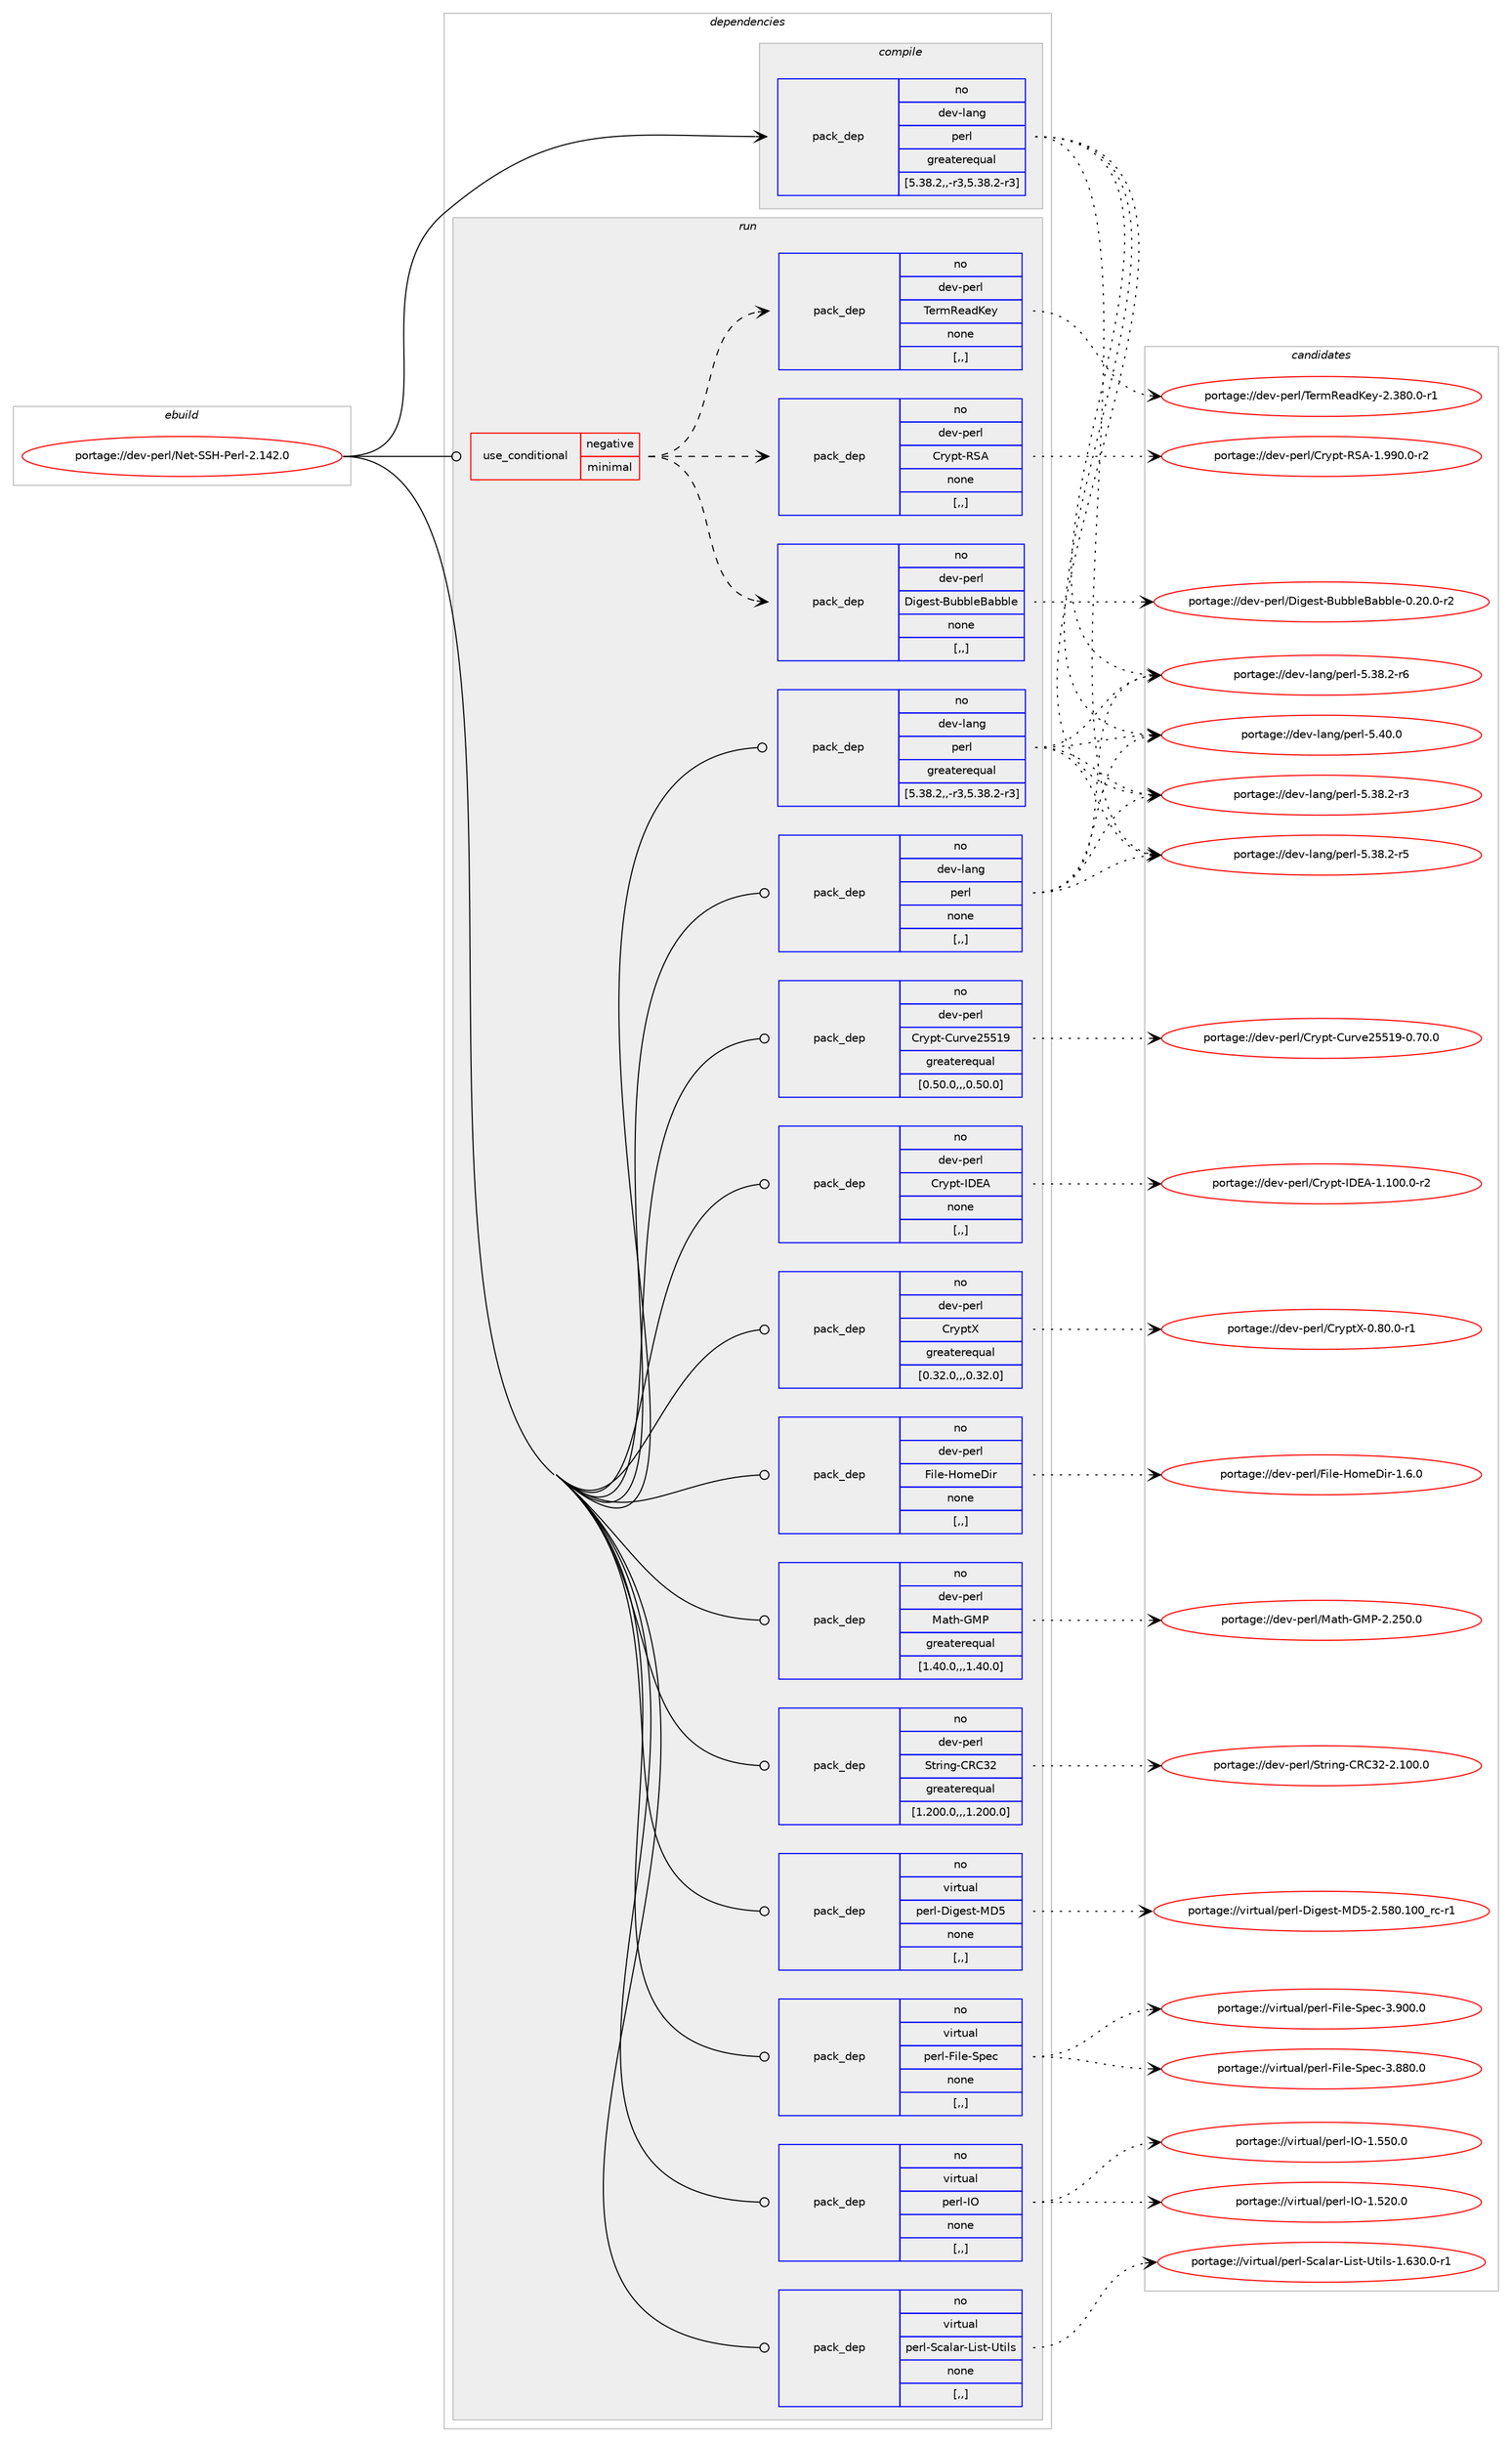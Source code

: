 digraph prolog {

# *************
# Graph options
# *************

newrank=true;
concentrate=true;
compound=true;
graph [rankdir=LR,fontname=Helvetica,fontsize=10,ranksep=1.5];#, ranksep=2.5, nodesep=0.2];
edge  [arrowhead=vee];
node  [fontname=Helvetica,fontsize=10];

# **********
# The ebuild
# **********

subgraph cluster_leftcol {
color=gray;
rank=same;
label=<<i>ebuild</i>>;
id [label="portage://dev-perl/Net-SSH-Perl-2.142.0", color=red, width=4, href="../dev-perl/Net-SSH-Perl-2.142.0.svg"];
}

# ****************
# The dependencies
# ****************

subgraph cluster_midcol {
color=gray;
label=<<i>dependencies</i>>;
subgraph cluster_compile {
fillcolor="#eeeeee";
style=filled;
label=<<i>compile</i>>;
subgraph pack100758 {
dependency130999 [label=<<TABLE BORDER="0" CELLBORDER="1" CELLSPACING="0" CELLPADDING="4" WIDTH="220"><TR><TD ROWSPAN="6" CELLPADDING="30">pack_dep</TD></TR><TR><TD WIDTH="110">no</TD></TR><TR><TD>dev-lang</TD></TR><TR><TD>perl</TD></TR><TR><TD>greaterequal</TD></TR><TR><TD>[5.38.2,,-r3,5.38.2-r3]</TD></TR></TABLE>>, shape=none, color=blue];
}
id:e -> dependency130999:w [weight=20,style="solid",arrowhead="vee"];
}
subgraph cluster_compileandrun {
fillcolor="#eeeeee";
style=filled;
label=<<i>compile and run</i>>;
}
subgraph cluster_run {
fillcolor="#eeeeee";
style=filled;
label=<<i>run</i>>;
subgraph cond29065 {
dependency131000 [label=<<TABLE BORDER="0" CELLBORDER="1" CELLSPACING="0" CELLPADDING="4"><TR><TD ROWSPAN="3" CELLPADDING="10">use_conditional</TD></TR><TR><TD>negative</TD></TR><TR><TD>minimal</TD></TR></TABLE>>, shape=none, color=red];
subgraph pack100759 {
dependency131001 [label=<<TABLE BORDER="0" CELLBORDER="1" CELLSPACING="0" CELLPADDING="4" WIDTH="220"><TR><TD ROWSPAN="6" CELLPADDING="30">pack_dep</TD></TR><TR><TD WIDTH="110">no</TD></TR><TR><TD>dev-perl</TD></TR><TR><TD>Digest-BubbleBabble</TD></TR><TR><TD>none</TD></TR><TR><TD>[,,]</TD></TR></TABLE>>, shape=none, color=blue];
}
dependency131000:e -> dependency131001:w [weight=20,style="dashed",arrowhead="vee"];
subgraph pack100760 {
dependency131002 [label=<<TABLE BORDER="0" CELLBORDER="1" CELLSPACING="0" CELLPADDING="4" WIDTH="220"><TR><TD ROWSPAN="6" CELLPADDING="30">pack_dep</TD></TR><TR><TD WIDTH="110">no</TD></TR><TR><TD>dev-perl</TD></TR><TR><TD>Crypt-RSA</TD></TR><TR><TD>none</TD></TR><TR><TD>[,,]</TD></TR></TABLE>>, shape=none, color=blue];
}
dependency131000:e -> dependency131002:w [weight=20,style="dashed",arrowhead="vee"];
subgraph pack100761 {
dependency131003 [label=<<TABLE BORDER="0" CELLBORDER="1" CELLSPACING="0" CELLPADDING="4" WIDTH="220"><TR><TD ROWSPAN="6" CELLPADDING="30">pack_dep</TD></TR><TR><TD WIDTH="110">no</TD></TR><TR><TD>dev-perl</TD></TR><TR><TD>TermReadKey</TD></TR><TR><TD>none</TD></TR><TR><TD>[,,]</TD></TR></TABLE>>, shape=none, color=blue];
}
dependency131000:e -> dependency131003:w [weight=20,style="dashed",arrowhead="vee"];
}
id:e -> dependency131000:w [weight=20,style="solid",arrowhead="odot"];
subgraph pack100762 {
dependency131004 [label=<<TABLE BORDER="0" CELLBORDER="1" CELLSPACING="0" CELLPADDING="4" WIDTH="220"><TR><TD ROWSPAN="6" CELLPADDING="30">pack_dep</TD></TR><TR><TD WIDTH="110">no</TD></TR><TR><TD>dev-lang</TD></TR><TR><TD>perl</TD></TR><TR><TD>greaterequal</TD></TR><TR><TD>[5.38.2,,-r3,5.38.2-r3]</TD></TR></TABLE>>, shape=none, color=blue];
}
id:e -> dependency131004:w [weight=20,style="solid",arrowhead="odot"];
subgraph pack100763 {
dependency131005 [label=<<TABLE BORDER="0" CELLBORDER="1" CELLSPACING="0" CELLPADDING="4" WIDTH="220"><TR><TD ROWSPAN="6" CELLPADDING="30">pack_dep</TD></TR><TR><TD WIDTH="110">no</TD></TR><TR><TD>dev-lang</TD></TR><TR><TD>perl</TD></TR><TR><TD>none</TD></TR><TR><TD>[,,]</TD></TR></TABLE>>, shape=none, color=blue];
}
id:e -> dependency131005:w [weight=20,style="solid",arrowhead="odot"];
subgraph pack100764 {
dependency131006 [label=<<TABLE BORDER="0" CELLBORDER="1" CELLSPACING="0" CELLPADDING="4" WIDTH="220"><TR><TD ROWSPAN="6" CELLPADDING="30">pack_dep</TD></TR><TR><TD WIDTH="110">no</TD></TR><TR><TD>dev-perl</TD></TR><TR><TD>Crypt-Curve25519</TD></TR><TR><TD>greaterequal</TD></TR><TR><TD>[0.50.0,,,0.50.0]</TD></TR></TABLE>>, shape=none, color=blue];
}
id:e -> dependency131006:w [weight=20,style="solid",arrowhead="odot"];
subgraph pack100765 {
dependency131007 [label=<<TABLE BORDER="0" CELLBORDER="1" CELLSPACING="0" CELLPADDING="4" WIDTH="220"><TR><TD ROWSPAN="6" CELLPADDING="30">pack_dep</TD></TR><TR><TD WIDTH="110">no</TD></TR><TR><TD>dev-perl</TD></TR><TR><TD>Crypt-IDEA</TD></TR><TR><TD>none</TD></TR><TR><TD>[,,]</TD></TR></TABLE>>, shape=none, color=blue];
}
id:e -> dependency131007:w [weight=20,style="solid",arrowhead="odot"];
subgraph pack100766 {
dependency131008 [label=<<TABLE BORDER="0" CELLBORDER="1" CELLSPACING="0" CELLPADDING="4" WIDTH="220"><TR><TD ROWSPAN="6" CELLPADDING="30">pack_dep</TD></TR><TR><TD WIDTH="110">no</TD></TR><TR><TD>dev-perl</TD></TR><TR><TD>CryptX</TD></TR><TR><TD>greaterequal</TD></TR><TR><TD>[0.32.0,,,0.32.0]</TD></TR></TABLE>>, shape=none, color=blue];
}
id:e -> dependency131008:w [weight=20,style="solid",arrowhead="odot"];
subgraph pack100767 {
dependency131009 [label=<<TABLE BORDER="0" CELLBORDER="1" CELLSPACING="0" CELLPADDING="4" WIDTH="220"><TR><TD ROWSPAN="6" CELLPADDING="30">pack_dep</TD></TR><TR><TD WIDTH="110">no</TD></TR><TR><TD>dev-perl</TD></TR><TR><TD>File-HomeDir</TD></TR><TR><TD>none</TD></TR><TR><TD>[,,]</TD></TR></TABLE>>, shape=none, color=blue];
}
id:e -> dependency131009:w [weight=20,style="solid",arrowhead="odot"];
subgraph pack100768 {
dependency131010 [label=<<TABLE BORDER="0" CELLBORDER="1" CELLSPACING="0" CELLPADDING="4" WIDTH="220"><TR><TD ROWSPAN="6" CELLPADDING="30">pack_dep</TD></TR><TR><TD WIDTH="110">no</TD></TR><TR><TD>dev-perl</TD></TR><TR><TD>Math-GMP</TD></TR><TR><TD>greaterequal</TD></TR><TR><TD>[1.40.0,,,1.40.0]</TD></TR></TABLE>>, shape=none, color=blue];
}
id:e -> dependency131010:w [weight=20,style="solid",arrowhead="odot"];
subgraph pack100769 {
dependency131011 [label=<<TABLE BORDER="0" CELLBORDER="1" CELLSPACING="0" CELLPADDING="4" WIDTH="220"><TR><TD ROWSPAN="6" CELLPADDING="30">pack_dep</TD></TR><TR><TD WIDTH="110">no</TD></TR><TR><TD>dev-perl</TD></TR><TR><TD>String-CRC32</TD></TR><TR><TD>greaterequal</TD></TR><TR><TD>[1.200.0,,,1.200.0]</TD></TR></TABLE>>, shape=none, color=blue];
}
id:e -> dependency131011:w [weight=20,style="solid",arrowhead="odot"];
subgraph pack100770 {
dependency131012 [label=<<TABLE BORDER="0" CELLBORDER="1" CELLSPACING="0" CELLPADDING="4" WIDTH="220"><TR><TD ROWSPAN="6" CELLPADDING="30">pack_dep</TD></TR><TR><TD WIDTH="110">no</TD></TR><TR><TD>virtual</TD></TR><TR><TD>perl-Digest-MD5</TD></TR><TR><TD>none</TD></TR><TR><TD>[,,]</TD></TR></TABLE>>, shape=none, color=blue];
}
id:e -> dependency131012:w [weight=20,style="solid",arrowhead="odot"];
subgraph pack100771 {
dependency131013 [label=<<TABLE BORDER="0" CELLBORDER="1" CELLSPACING="0" CELLPADDING="4" WIDTH="220"><TR><TD ROWSPAN="6" CELLPADDING="30">pack_dep</TD></TR><TR><TD WIDTH="110">no</TD></TR><TR><TD>virtual</TD></TR><TR><TD>perl-File-Spec</TD></TR><TR><TD>none</TD></TR><TR><TD>[,,]</TD></TR></TABLE>>, shape=none, color=blue];
}
id:e -> dependency131013:w [weight=20,style="solid",arrowhead="odot"];
subgraph pack100772 {
dependency131014 [label=<<TABLE BORDER="0" CELLBORDER="1" CELLSPACING="0" CELLPADDING="4" WIDTH="220"><TR><TD ROWSPAN="6" CELLPADDING="30">pack_dep</TD></TR><TR><TD WIDTH="110">no</TD></TR><TR><TD>virtual</TD></TR><TR><TD>perl-IO</TD></TR><TR><TD>none</TD></TR><TR><TD>[,,]</TD></TR></TABLE>>, shape=none, color=blue];
}
id:e -> dependency131014:w [weight=20,style="solid",arrowhead="odot"];
subgraph pack100773 {
dependency131015 [label=<<TABLE BORDER="0" CELLBORDER="1" CELLSPACING="0" CELLPADDING="4" WIDTH="220"><TR><TD ROWSPAN="6" CELLPADDING="30">pack_dep</TD></TR><TR><TD WIDTH="110">no</TD></TR><TR><TD>virtual</TD></TR><TR><TD>perl-Scalar-List-Utils</TD></TR><TR><TD>none</TD></TR><TR><TD>[,,]</TD></TR></TABLE>>, shape=none, color=blue];
}
id:e -> dependency131015:w [weight=20,style="solid",arrowhead="odot"];
}
}

# **************
# The candidates
# **************

subgraph cluster_choices {
rank=same;
color=gray;
label=<<i>candidates</i>>;

subgraph choice100758 {
color=black;
nodesep=1;
choice100101118451089711010347112101114108455346515646504511451 [label="portage://dev-lang/perl-5.38.2-r3", color=red, width=4,href="../dev-lang/perl-5.38.2-r3.svg"];
choice100101118451089711010347112101114108455346515646504511453 [label="portage://dev-lang/perl-5.38.2-r5", color=red, width=4,href="../dev-lang/perl-5.38.2-r5.svg"];
choice100101118451089711010347112101114108455346515646504511454 [label="portage://dev-lang/perl-5.38.2-r6", color=red, width=4,href="../dev-lang/perl-5.38.2-r6.svg"];
choice10010111845108971101034711210111410845534652484648 [label="portage://dev-lang/perl-5.40.0", color=red, width=4,href="../dev-lang/perl-5.40.0.svg"];
dependency130999:e -> choice100101118451089711010347112101114108455346515646504511451:w [style=dotted,weight="100"];
dependency130999:e -> choice100101118451089711010347112101114108455346515646504511453:w [style=dotted,weight="100"];
dependency130999:e -> choice100101118451089711010347112101114108455346515646504511454:w [style=dotted,weight="100"];
dependency130999:e -> choice10010111845108971101034711210111410845534652484648:w [style=dotted,weight="100"];
}
subgraph choice100759 {
color=black;
nodesep=1;
choice1001011184511210111410847681051031011151164566117989810810166979898108101454846504846484511450 [label="portage://dev-perl/Digest-BubbleBabble-0.20.0-r2", color=red, width=4,href="../dev-perl/Digest-BubbleBabble-0.20.0-r2.svg"];
dependency131001:e -> choice1001011184511210111410847681051031011151164566117989810810166979898108101454846504846484511450:w [style=dotted,weight="100"];
}
subgraph choice100760 {
color=black;
nodesep=1;
choice1001011184511210111410847671141211121164582836545494657574846484511450 [label="portage://dev-perl/Crypt-RSA-1.990.0-r2", color=red, width=4,href="../dev-perl/Crypt-RSA-1.990.0-r2.svg"];
dependency131002:e -> choice1001011184511210111410847671141211121164582836545494657574846484511450:w [style=dotted,weight="100"];
}
subgraph choice100761 {
color=black;
nodesep=1;
choice10010111845112101114108478410111410982101971007510112145504651564846484511449 [label="portage://dev-perl/TermReadKey-2.380.0-r1", color=red, width=4,href="../dev-perl/TermReadKey-2.380.0-r1.svg"];
dependency131003:e -> choice10010111845112101114108478410111410982101971007510112145504651564846484511449:w [style=dotted,weight="100"];
}
subgraph choice100762 {
color=black;
nodesep=1;
choice100101118451089711010347112101114108455346515646504511451 [label="portage://dev-lang/perl-5.38.2-r3", color=red, width=4,href="../dev-lang/perl-5.38.2-r3.svg"];
choice100101118451089711010347112101114108455346515646504511453 [label="portage://dev-lang/perl-5.38.2-r5", color=red, width=4,href="../dev-lang/perl-5.38.2-r5.svg"];
choice100101118451089711010347112101114108455346515646504511454 [label="portage://dev-lang/perl-5.38.2-r6", color=red, width=4,href="../dev-lang/perl-5.38.2-r6.svg"];
choice10010111845108971101034711210111410845534652484648 [label="portage://dev-lang/perl-5.40.0", color=red, width=4,href="../dev-lang/perl-5.40.0.svg"];
dependency131004:e -> choice100101118451089711010347112101114108455346515646504511451:w [style=dotted,weight="100"];
dependency131004:e -> choice100101118451089711010347112101114108455346515646504511453:w [style=dotted,weight="100"];
dependency131004:e -> choice100101118451089711010347112101114108455346515646504511454:w [style=dotted,weight="100"];
dependency131004:e -> choice10010111845108971101034711210111410845534652484648:w [style=dotted,weight="100"];
}
subgraph choice100763 {
color=black;
nodesep=1;
choice100101118451089711010347112101114108455346515646504511451 [label="portage://dev-lang/perl-5.38.2-r3", color=red, width=4,href="../dev-lang/perl-5.38.2-r3.svg"];
choice100101118451089711010347112101114108455346515646504511453 [label="portage://dev-lang/perl-5.38.2-r5", color=red, width=4,href="../dev-lang/perl-5.38.2-r5.svg"];
choice100101118451089711010347112101114108455346515646504511454 [label="portage://dev-lang/perl-5.38.2-r6", color=red, width=4,href="../dev-lang/perl-5.38.2-r6.svg"];
choice10010111845108971101034711210111410845534652484648 [label="portage://dev-lang/perl-5.40.0", color=red, width=4,href="../dev-lang/perl-5.40.0.svg"];
dependency131005:e -> choice100101118451089711010347112101114108455346515646504511451:w [style=dotted,weight="100"];
dependency131005:e -> choice100101118451089711010347112101114108455346515646504511453:w [style=dotted,weight="100"];
dependency131005:e -> choice100101118451089711010347112101114108455346515646504511454:w [style=dotted,weight="100"];
dependency131005:e -> choice10010111845108971101034711210111410845534652484648:w [style=dotted,weight="100"];
}
subgraph choice100764 {
color=black;
nodesep=1;
choice1001011184511210111410847671141211121164567117114118101505353495745484655484648 [label="portage://dev-perl/Crypt-Curve25519-0.70.0", color=red, width=4,href="../dev-perl/Crypt-Curve25519-0.70.0.svg"];
dependency131006:e -> choice1001011184511210111410847671141211121164567117114118101505353495745484655484648:w [style=dotted,weight="100"];
}
subgraph choice100765 {
color=black;
nodesep=1;
choice100101118451121011141084767114121112116457368696545494649484846484511450 [label="portage://dev-perl/Crypt-IDEA-1.100.0-r2", color=red, width=4,href="../dev-perl/Crypt-IDEA-1.100.0-r2.svg"];
dependency131007:e -> choice100101118451121011141084767114121112116457368696545494649484846484511450:w [style=dotted,weight="100"];
}
subgraph choice100766 {
color=black;
nodesep=1;
choice10010111845112101114108476711412111211688454846564846484511449 [label="portage://dev-perl/CryptX-0.80.0-r1", color=red, width=4,href="../dev-perl/CryptX-0.80.0-r1.svg"];
dependency131008:e -> choice10010111845112101114108476711412111211688454846564846484511449:w [style=dotted,weight="100"];
}
subgraph choice100767 {
color=black;
nodesep=1;
choice100101118451121011141084770105108101457211110910168105114454946544648 [label="portage://dev-perl/File-HomeDir-1.6.0", color=red, width=4,href="../dev-perl/File-HomeDir-1.6.0.svg"];
dependency131009:e -> choice100101118451121011141084770105108101457211110910168105114454946544648:w [style=dotted,weight="100"];
}
subgraph choice100768 {
color=black;
nodesep=1;
choice10010111845112101114108477797116104457177804550465053484648 [label="portage://dev-perl/Math-GMP-2.250.0", color=red, width=4,href="../dev-perl/Math-GMP-2.250.0.svg"];
dependency131010:e -> choice10010111845112101114108477797116104457177804550465053484648:w [style=dotted,weight="100"];
}
subgraph choice100769 {
color=black;
nodesep=1;
choice1001011184511210111410847831161141051101034567826751504550464948484648 [label="portage://dev-perl/String-CRC32-2.100.0", color=red, width=4,href="../dev-perl/String-CRC32-2.100.0.svg"];
dependency131011:e -> choice1001011184511210111410847831161141051101034567826751504550464948484648:w [style=dotted,weight="100"];
}
subgraph choice100770 {
color=black;
nodesep=1;
choice11810511411611797108471121011141084568105103101115116457768534550465356484649484895114994511449 [label="portage://virtual/perl-Digest-MD5-2.580.100_rc-r1", color=red, width=4,href="../virtual/perl-Digest-MD5-2.580.100_rc-r1.svg"];
dependency131012:e -> choice11810511411611797108471121011141084568105103101115116457768534550465356484649484895114994511449:w [style=dotted,weight="100"];
}
subgraph choice100771 {
color=black;
nodesep=1;
choice118105114116117971084711210111410845701051081014583112101994551465656484648 [label="portage://virtual/perl-File-Spec-3.880.0", color=red, width=4,href="../virtual/perl-File-Spec-3.880.0.svg"];
choice118105114116117971084711210111410845701051081014583112101994551465748484648 [label="portage://virtual/perl-File-Spec-3.900.0", color=red, width=4,href="../virtual/perl-File-Spec-3.900.0.svg"];
dependency131013:e -> choice118105114116117971084711210111410845701051081014583112101994551465656484648:w [style=dotted,weight="100"];
dependency131013:e -> choice118105114116117971084711210111410845701051081014583112101994551465748484648:w [style=dotted,weight="100"];
}
subgraph choice100772 {
color=black;
nodesep=1;
choice11810511411611797108471121011141084573794549465350484648 [label="portage://virtual/perl-IO-1.520.0", color=red, width=4,href="../virtual/perl-IO-1.520.0.svg"];
choice11810511411611797108471121011141084573794549465353484648 [label="portage://virtual/perl-IO-1.550.0", color=red, width=4,href="../virtual/perl-IO-1.550.0.svg"];
dependency131014:e -> choice11810511411611797108471121011141084573794549465350484648:w [style=dotted,weight="100"];
dependency131014:e -> choice11810511411611797108471121011141084573794549465353484648:w [style=dotted,weight="100"];
}
subgraph choice100773 {
color=black;
nodesep=1;
choice118105114116117971084711210111410845839997108971144576105115116458511610510811545494654514846484511449 [label="portage://virtual/perl-Scalar-List-Utils-1.630.0-r1", color=red, width=4,href="../virtual/perl-Scalar-List-Utils-1.630.0-r1.svg"];
dependency131015:e -> choice118105114116117971084711210111410845839997108971144576105115116458511610510811545494654514846484511449:w [style=dotted,weight="100"];
}
}

}
